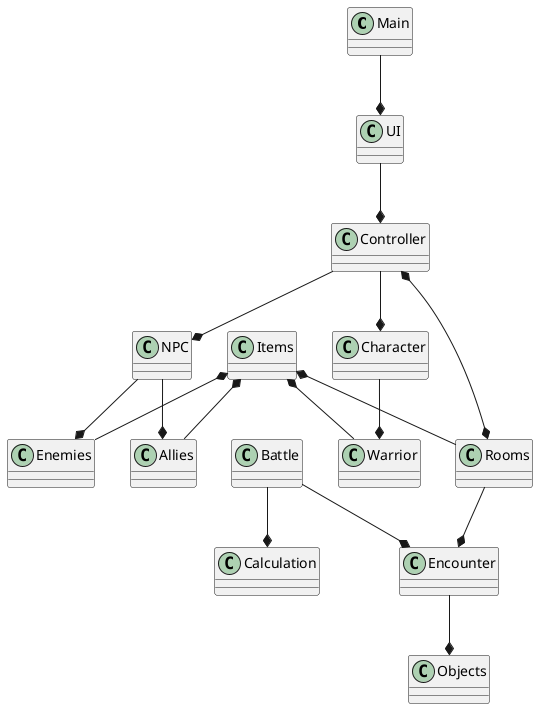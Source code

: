 @startuml

Main --* UI
UI --* Controller
Controller --* Character
Controller --* NPC
Controller *--* Rooms
Rooms --* Encounter

Character --* Warrior

NPC --* Enemies
NPC --* Allies

Items *-- Warrior
Items *-- Allies
Items *-- Enemies
Items *-- Rooms

Encounter --* Objects

Battle --* Encounter
Battle --* Calculation

@enduml
